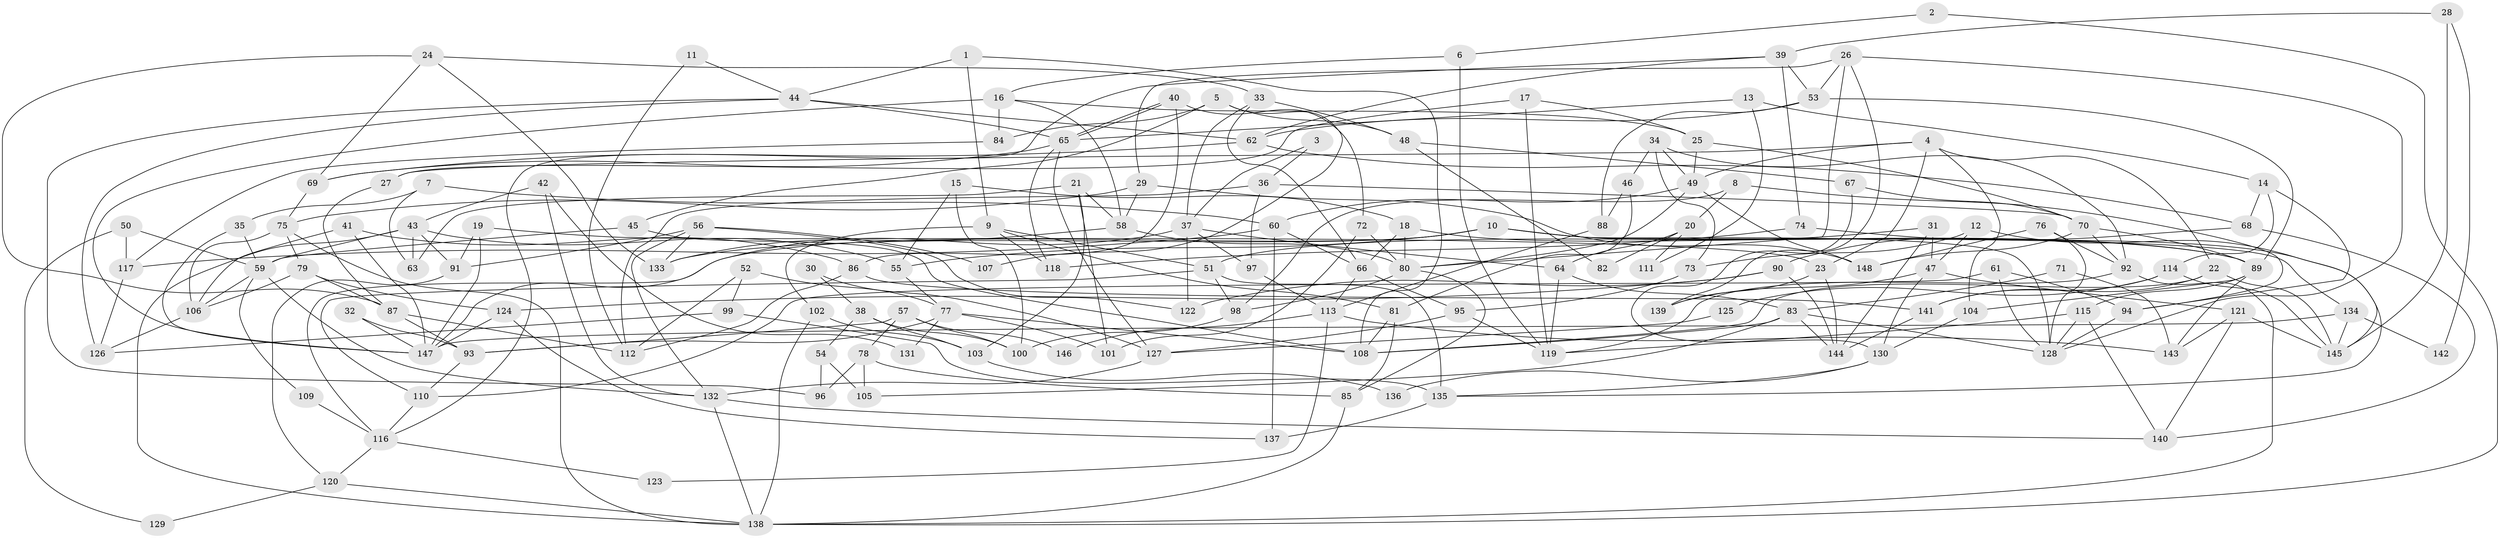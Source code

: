 // coarse degree distribution, {7: 0.15555555555555556, 8: 0.17777777777777778, 10: 0.06666666666666667, 25: 0.022222222222222223, 6: 0.13333333333333333, 3: 0.06666666666666667, 12: 0.022222222222222223, 4: 0.06666666666666667, 5: 0.2222222222222222, 9: 0.044444444444444446, 11: 0.022222222222222223}
// Generated by graph-tools (version 1.1) at 2025/50/03/04/25 22:50:51]
// undirected, 148 vertices, 296 edges
graph export_dot {
  node [color=gray90,style=filled];
  1;
  2;
  3;
  4;
  5;
  6;
  7;
  8;
  9;
  10;
  11;
  12;
  13;
  14;
  15;
  16;
  17;
  18;
  19;
  20;
  21;
  22;
  23;
  24;
  25;
  26;
  27;
  28;
  29;
  30;
  31;
  32;
  33;
  34;
  35;
  36;
  37;
  38;
  39;
  40;
  41;
  42;
  43;
  44;
  45;
  46;
  47;
  48;
  49;
  50;
  51;
  52;
  53;
  54;
  55;
  56;
  57;
  58;
  59;
  60;
  61;
  62;
  63;
  64;
  65;
  66;
  67;
  68;
  69;
  70;
  71;
  72;
  73;
  74;
  75;
  76;
  77;
  78;
  79;
  80;
  81;
  82;
  83;
  84;
  85;
  86;
  87;
  88;
  89;
  90;
  91;
  92;
  93;
  94;
  95;
  96;
  97;
  98;
  99;
  100;
  101;
  102;
  103;
  104;
  105;
  106;
  107;
  108;
  109;
  110;
  111;
  112;
  113;
  114;
  115;
  116;
  117;
  118;
  119;
  120;
  121;
  122;
  123;
  124;
  125;
  126;
  127;
  128;
  129;
  130;
  131;
  132;
  133;
  134;
  135;
  136;
  137;
  138;
  139;
  140;
  141;
  142;
  143;
  144;
  145;
  146;
  147;
  148;
  1 -- 44;
  1 -- 108;
  1 -- 9;
  2 -- 138;
  2 -- 6;
  3 -- 37;
  3 -- 36;
  4 -- 49;
  4 -- 104;
  4 -- 22;
  4 -- 23;
  4 -- 27;
  5 -- 48;
  5 -- 45;
  5 -- 84;
  5 -- 107;
  6 -- 119;
  6 -- 16;
  7 -- 60;
  7 -- 63;
  7 -- 35;
  8 -- 98;
  8 -- 94;
  8 -- 20;
  9 -- 81;
  9 -- 51;
  9 -- 102;
  9 -- 118;
  10 -- 89;
  10 -- 128;
  10 -- 55;
  10 -- 116;
  10 -- 133;
  10 -- 134;
  11 -- 44;
  11 -- 112;
  12 -- 47;
  12 -- 145;
  12 -- 73;
  13 -- 65;
  13 -- 14;
  13 -- 111;
  14 -- 114;
  14 -- 94;
  14 -- 68;
  15 -- 18;
  15 -- 55;
  15 -- 100;
  16 -- 58;
  16 -- 147;
  16 -- 25;
  16 -- 84;
  17 -- 119;
  17 -- 27;
  17 -- 25;
  18 -- 66;
  18 -- 89;
  18 -- 80;
  19 -- 91;
  19 -- 23;
  19 -- 147;
  20 -- 64;
  20 -- 82;
  20 -- 111;
  21 -- 58;
  21 -- 101;
  21 -- 63;
  21 -- 103;
  22 -- 141;
  22 -- 108;
  22 -- 145;
  23 -- 144;
  23 -- 139;
  24 -- 87;
  24 -- 69;
  24 -- 33;
  24 -- 133;
  25 -- 49;
  25 -- 70;
  26 -- 128;
  26 -- 80;
  26 -- 29;
  26 -- 53;
  26 -- 139;
  27 -- 87;
  28 -- 39;
  28 -- 145;
  28 -- 142;
  29 -- 58;
  29 -- 75;
  29 -- 148;
  30 -- 38;
  30 -- 127;
  31 -- 144;
  31 -- 47;
  31 -- 51;
  32 -- 93;
  32 -- 147;
  33 -- 66;
  33 -- 37;
  33 -- 48;
  34 -- 92;
  34 -- 49;
  34 -- 46;
  34 -- 73;
  35 -- 59;
  35 -- 147;
  36 -- 112;
  36 -- 70;
  36 -- 97;
  37 -- 147;
  37 -- 64;
  37 -- 97;
  37 -- 122;
  38 -- 100;
  38 -- 103;
  38 -- 54;
  39 -- 62;
  39 -- 74;
  39 -- 53;
  39 -- 116;
  40 -- 86;
  40 -- 65;
  40 -- 65;
  40 -- 72;
  41 -- 147;
  41 -- 106;
  41 -- 86;
  42 -- 132;
  42 -- 43;
  42 -- 131;
  43 -- 138;
  43 -- 91;
  43 -- 55;
  43 -- 59;
  43 -- 63;
  44 -- 62;
  44 -- 65;
  44 -- 96;
  44 -- 126;
  45 -- 59;
  45 -- 108;
  46 -- 88;
  46 -- 81;
  47 -- 139;
  47 -- 121;
  47 -- 130;
  48 -- 67;
  48 -- 82;
  49 -- 148;
  49 -- 60;
  49 -- 80;
  50 -- 117;
  50 -- 59;
  50 -- 129;
  51 -- 98;
  51 -- 110;
  51 -- 135;
  52 -- 99;
  52 -- 77;
  52 -- 112;
  53 -- 62;
  53 -- 88;
  53 -- 89;
  54 -- 105;
  54 -- 96;
  55 -- 77;
  56 -- 132;
  56 -- 133;
  56 -- 91;
  56 -- 107;
  56 -- 122;
  57 -- 100;
  57 -- 93;
  57 -- 78;
  57 -- 146;
  58 -- 80;
  58 -- 133;
  59 -- 106;
  59 -- 109;
  59 -- 132;
  60 -- 117;
  60 -- 66;
  60 -- 137;
  61 -- 110;
  61 -- 128;
  61 -- 94;
  62 -- 68;
  62 -- 69;
  64 -- 119;
  64 -- 83;
  65 -- 69;
  65 -- 118;
  65 -- 127;
  66 -- 95;
  66 -- 113;
  67 -- 70;
  67 -- 130;
  68 -- 140;
  68 -- 90;
  69 -- 75;
  70 -- 89;
  70 -- 92;
  70 -- 148;
  71 -- 143;
  71 -- 83;
  72 -- 80;
  72 -- 101;
  73 -- 95;
  74 -- 135;
  74 -- 118;
  75 -- 138;
  75 -- 79;
  75 -- 106;
  76 -- 92;
  76 -- 148;
  76 -- 128;
  77 -- 108;
  77 -- 93;
  77 -- 101;
  77 -- 131;
  78 -- 96;
  78 -- 85;
  78 -- 105;
  79 -- 124;
  79 -- 87;
  79 -- 106;
  80 -- 85;
  80 -- 98;
  81 -- 85;
  81 -- 108;
  83 -- 108;
  83 -- 105;
  83 -- 128;
  83 -- 144;
  84 -- 117;
  85 -- 138;
  86 -- 112;
  86 -- 141;
  87 -- 93;
  87 -- 112;
  88 -- 113;
  89 -- 115;
  89 -- 104;
  89 -- 143;
  90 -- 122;
  90 -- 124;
  90 -- 144;
  91 -- 120;
  92 -- 138;
  92 -- 119;
  93 -- 110;
  94 -- 128;
  95 -- 119;
  95 -- 127;
  97 -- 113;
  98 -- 100;
  99 -- 126;
  99 -- 135;
  102 -- 138;
  102 -- 103;
  103 -- 136;
  104 -- 130;
  106 -- 126;
  109 -- 116;
  110 -- 116;
  113 -- 123;
  113 -- 143;
  113 -- 146;
  114 -- 141;
  114 -- 145;
  114 -- 125;
  115 -- 128;
  115 -- 140;
  115 -- 119;
  116 -- 120;
  116 -- 123;
  117 -- 126;
  120 -- 138;
  120 -- 129;
  121 -- 143;
  121 -- 145;
  121 -- 140;
  124 -- 147;
  124 -- 137;
  125 -- 127;
  127 -- 132;
  130 -- 135;
  130 -- 136;
  132 -- 138;
  132 -- 140;
  134 -- 147;
  134 -- 142;
  134 -- 145;
  135 -- 137;
  141 -- 144;
}
